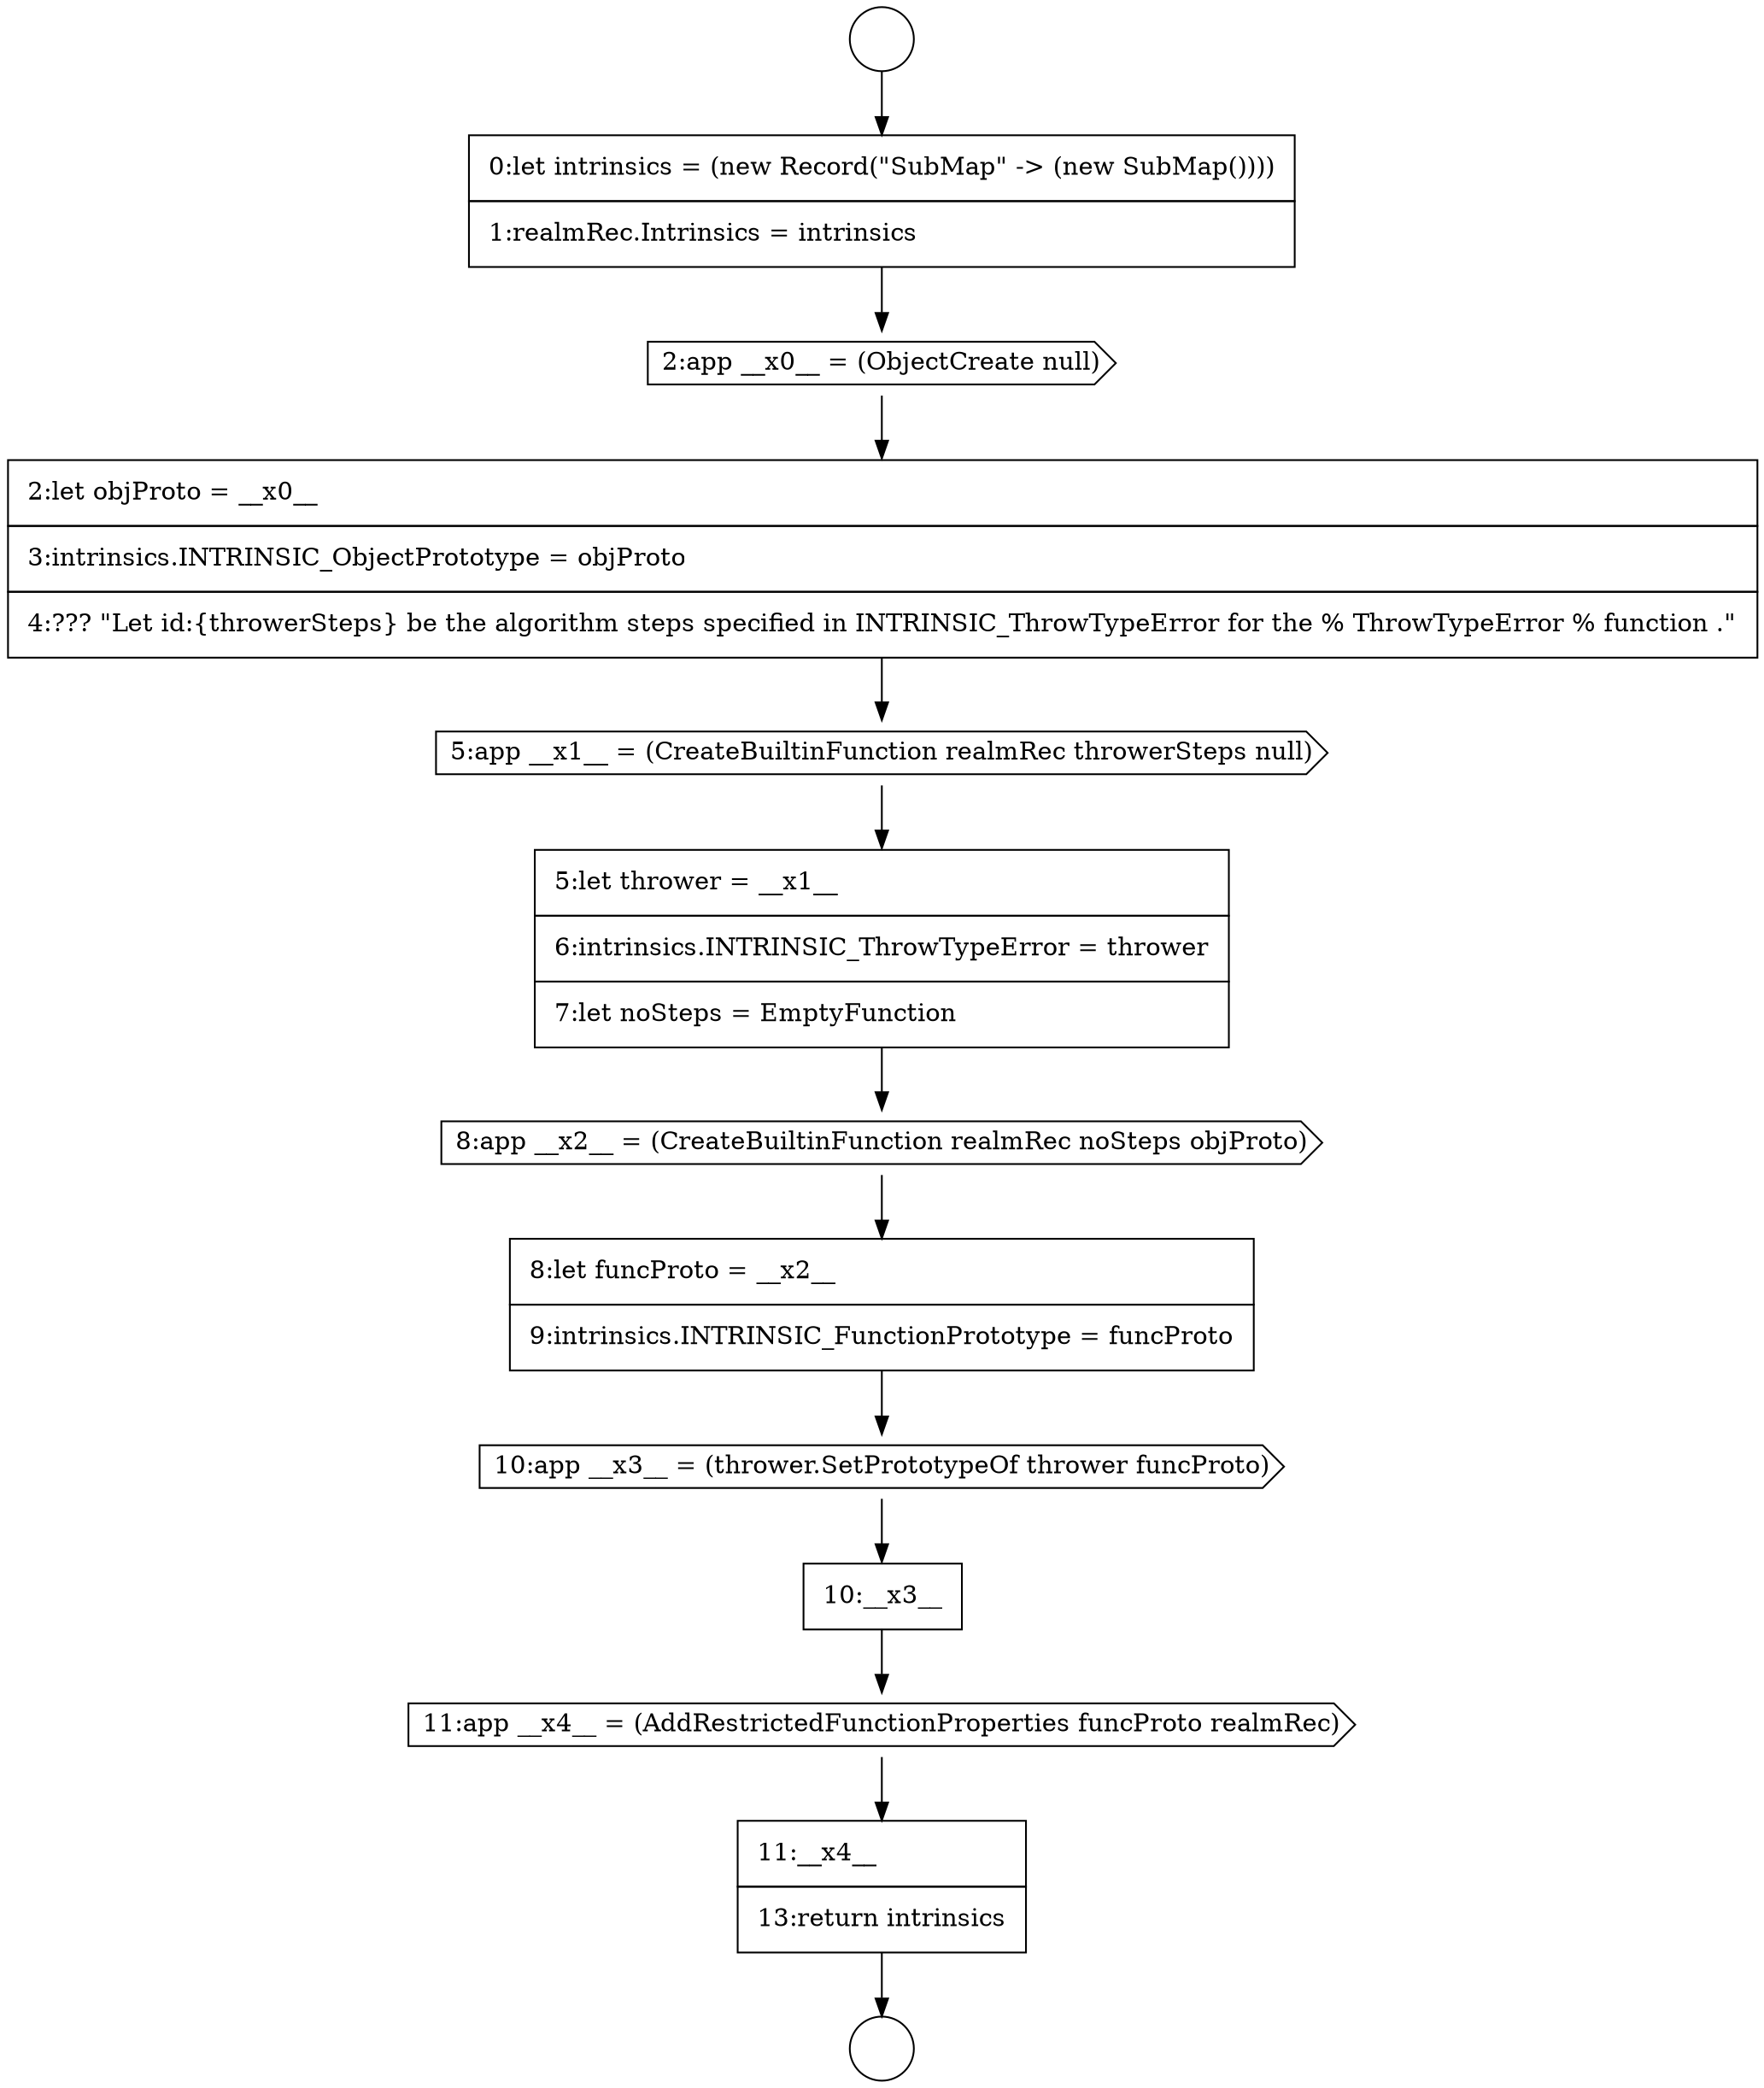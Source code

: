 digraph {
  node1391 [shape=cds, label=<<font color="black">2:app __x0__ = (ObjectCreate null)</font>> color="black" fillcolor="white" style=filled]
  node1398 [shape=none, margin=0, label=<<font color="black">
    <table border="0" cellborder="1" cellspacing="0" cellpadding="10">
      <tr><td align="left">10:__x3__</td></tr>
    </table>
  </font>> color="black" fillcolor="white" style=filled]
  node1394 [shape=none, margin=0, label=<<font color="black">
    <table border="0" cellborder="1" cellspacing="0" cellpadding="10">
      <tr><td align="left">5:let thrower = __x1__</td></tr>
      <tr><td align="left">6:intrinsics.INTRINSIC_ThrowTypeError = thrower</td></tr>
      <tr><td align="left">7:let noSteps = EmptyFunction</td></tr>
    </table>
  </font>> color="black" fillcolor="white" style=filled]
  node1392 [shape=none, margin=0, label=<<font color="black">
    <table border="0" cellborder="1" cellspacing="0" cellpadding="10">
      <tr><td align="left">2:let objProto = __x0__</td></tr>
      <tr><td align="left">3:intrinsics.INTRINSIC_ObjectPrototype = objProto</td></tr>
      <tr><td align="left">4:??? &quot;Let id:{throwerSteps} be the algorithm steps specified in INTRINSIC_ThrowTypeError for the % ThrowTypeError % function .&quot;</td></tr>
    </table>
  </font>> color="black" fillcolor="white" style=filled]
  node1397 [shape=cds, label=<<font color="black">10:app __x3__ = (thrower.SetPrototypeOf thrower funcProto)</font>> color="black" fillcolor="white" style=filled]
  node1393 [shape=cds, label=<<font color="black">5:app __x1__ = (CreateBuiltinFunction realmRec throwerSteps null)</font>> color="black" fillcolor="white" style=filled]
  node1396 [shape=none, margin=0, label=<<font color="black">
    <table border="0" cellborder="1" cellspacing="0" cellpadding="10">
      <tr><td align="left">8:let funcProto = __x2__</td></tr>
      <tr><td align="left">9:intrinsics.INTRINSIC_FunctionPrototype = funcProto</td></tr>
    </table>
  </font>> color="black" fillcolor="white" style=filled]
  node1400 [shape=none, margin=0, label=<<font color="black">
    <table border="0" cellborder="1" cellspacing="0" cellpadding="10">
      <tr><td align="left">11:__x4__</td></tr>
      <tr><td align="left">13:return intrinsics</td></tr>
    </table>
  </font>> color="black" fillcolor="white" style=filled]
  node1390 [shape=none, margin=0, label=<<font color="black">
    <table border="0" cellborder="1" cellspacing="0" cellpadding="10">
      <tr><td align="left">0:let intrinsics = (new Record(&quot;SubMap&quot; -&gt; (new SubMap())))</td></tr>
      <tr><td align="left">1:realmRec.Intrinsics = intrinsics</td></tr>
    </table>
  </font>> color="black" fillcolor="white" style=filled]
  node1395 [shape=cds, label=<<font color="black">8:app __x2__ = (CreateBuiltinFunction realmRec noSteps objProto)</font>> color="black" fillcolor="white" style=filled]
  node1399 [shape=cds, label=<<font color="black">11:app __x4__ = (AddRestrictedFunctionProperties funcProto realmRec)</font>> color="black" fillcolor="white" style=filled]
  node1389 [shape=circle label=" " color="black" fillcolor="white" style=filled]
  node1388 [shape=circle label=" " color="black" fillcolor="white" style=filled]
  node1391 -> node1392 [ color="black"]
  node1390 -> node1391 [ color="black"]
  node1388 -> node1390 [ color="black"]
  node1399 -> node1400 [ color="black"]
  node1395 -> node1396 [ color="black"]
  node1394 -> node1395 [ color="black"]
  node1400 -> node1389 [ color="black"]
  node1398 -> node1399 [ color="black"]
  node1396 -> node1397 [ color="black"]
  node1392 -> node1393 [ color="black"]
  node1397 -> node1398 [ color="black"]
  node1393 -> node1394 [ color="black"]
}

